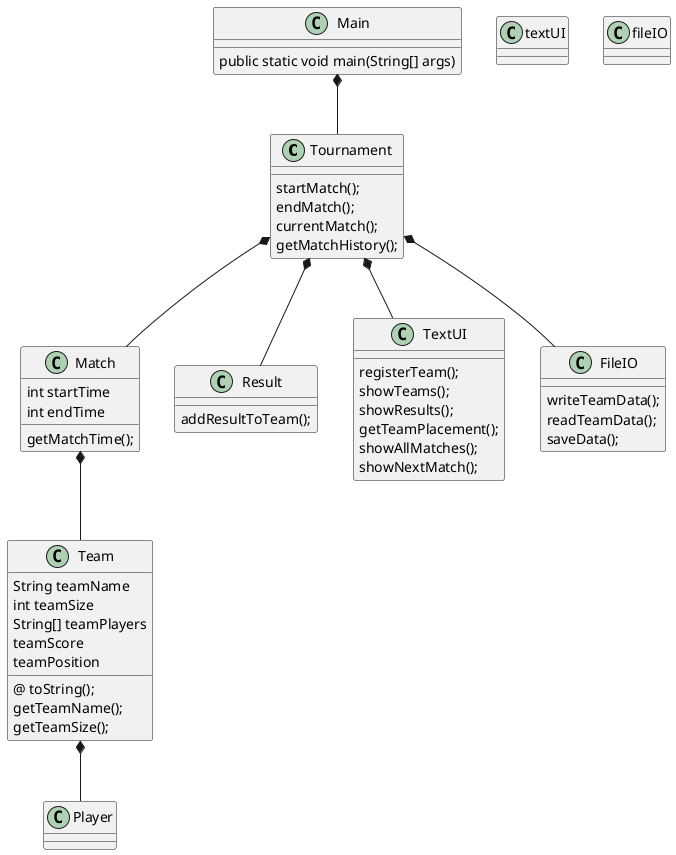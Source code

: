 @startuml
'https://plantuml.com/class-diagram
class Tournament
class Match
class Result
class textUI
class fileIO
class Team


Main *-- Tournament
Tournament *-- Match
Match *-- Team
Tournament *-- Result
Tournament *-- TextUI
Tournament *-- FileIO
Team *-- Player

Main : public static void main(String[] args)

Tournament : startMatch();
Tournament : endMatch();
Tournament : currentMatch();
Tournament : getMatchHistory();

Match : int startTime
Match : int endTime
Match : getMatchTime();

Result : addResultToTeam();

TextUI : registerTeam();
TextUI : showTeams();
TextUI : showResults();
TextUI : getTeamPlacement();
TextUI : showAllMatches();
TextUI : showNextMatch();

FileIO : writeTeamData();
FileIO : readTeamData();
FileIO : saveData();

Team : String teamName
Team : int teamSize
Team : String[] teamPlayers
Team : teamScore
Team : teamPosition
Team : @ toString();
Team : getTeamName();
Team : getTeamSize();
@enduml
